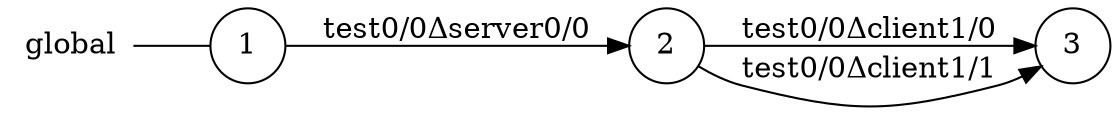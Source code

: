 digraph global {
	rankdir="LR";
	n_0 [label="global", shape="plaintext"];
	n_1 [id="1", shape=circle, label="1"];
	n_0 -> n_1 [arrowhead=none];
	n_2 [id="2", shape=circle, label="2"];
	n_3 [id="3", shape=circle, label="3"];

	n_2 -> n_3 [id="[$e|3]", label="test0/0Δclient1/0"];
	n_2 -> n_3 [id="[$e|1]", label="test0/0Δclient1/1"];
	n_1 -> n_2 [id="[$e|0]", label="test0/0Δserver0/0"];
}
